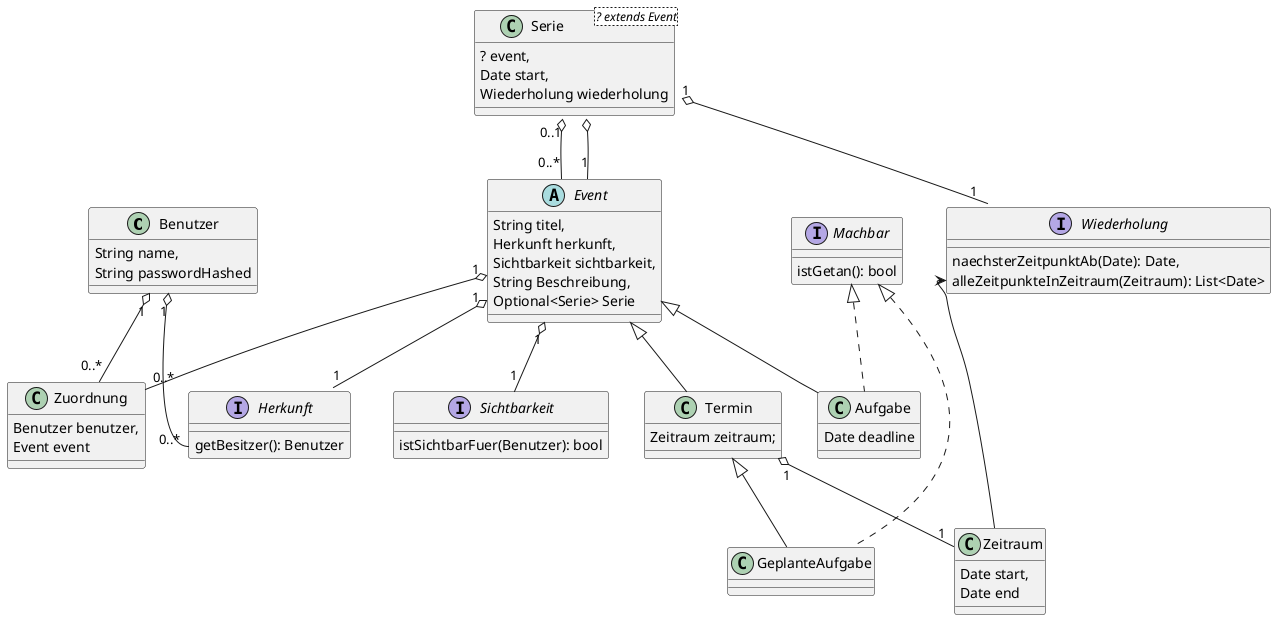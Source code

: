 @startuml
class Benutzer{
    String name,
    String passwordHashed
}
class Serie<? extends Event>{
    ? event,
    Date start,
    Wiederholung wiederholung
}

abstract class Event{
    String titel,
    Herkunft herkunft,
    Sichtbarkeit sichtbarkeit,
    String Beschreibung,
    Optional<Serie> Serie
}

Serie "0..1" o-- "0..*" Event
Serie::defaultEvent o-- "1" Event

interface Herkunft{
    getBesitzer(): Benutzer
}

Event "1" o-- "1" Herkunft

interface Sichtbarkeit{
    istSichtbarFuer(Benutzer): bool
}

Event "1" o-- "1" Sichtbarkeit

interface Machbar{
    istGetan(): bool
}

class Aufgabe extends Event implements Machbar{
    Date deadline
}

class GeplanteAufgabe extends Termin implements Machbar {

}

interface Wiederholung{
    naechsterZeitpunktAb(Date): Date,
    alleZeitpunkteInZeitraum(Zeitraum): List<Date>
}

class Termin extends Event{
    Zeitraum zeitraum;
}

class Zuordnung{
    Benutzer benutzer,
    Event event
}

class Zeitraum{
Date start,
Date end
}


Event "1" o-- "0..*" Zuordnung
Benutzer "1" o-- "0..*" Zuordnung
Benutzer "1" o-- "0..*" Herkunft::getBesitzer

Serie "1" o-- "1" Wiederholung


Termin "1" o-- "1" Zeitraum
Wiederholung::alleZeitpunkteInZeitraum <-- Zeitraum
@enduml